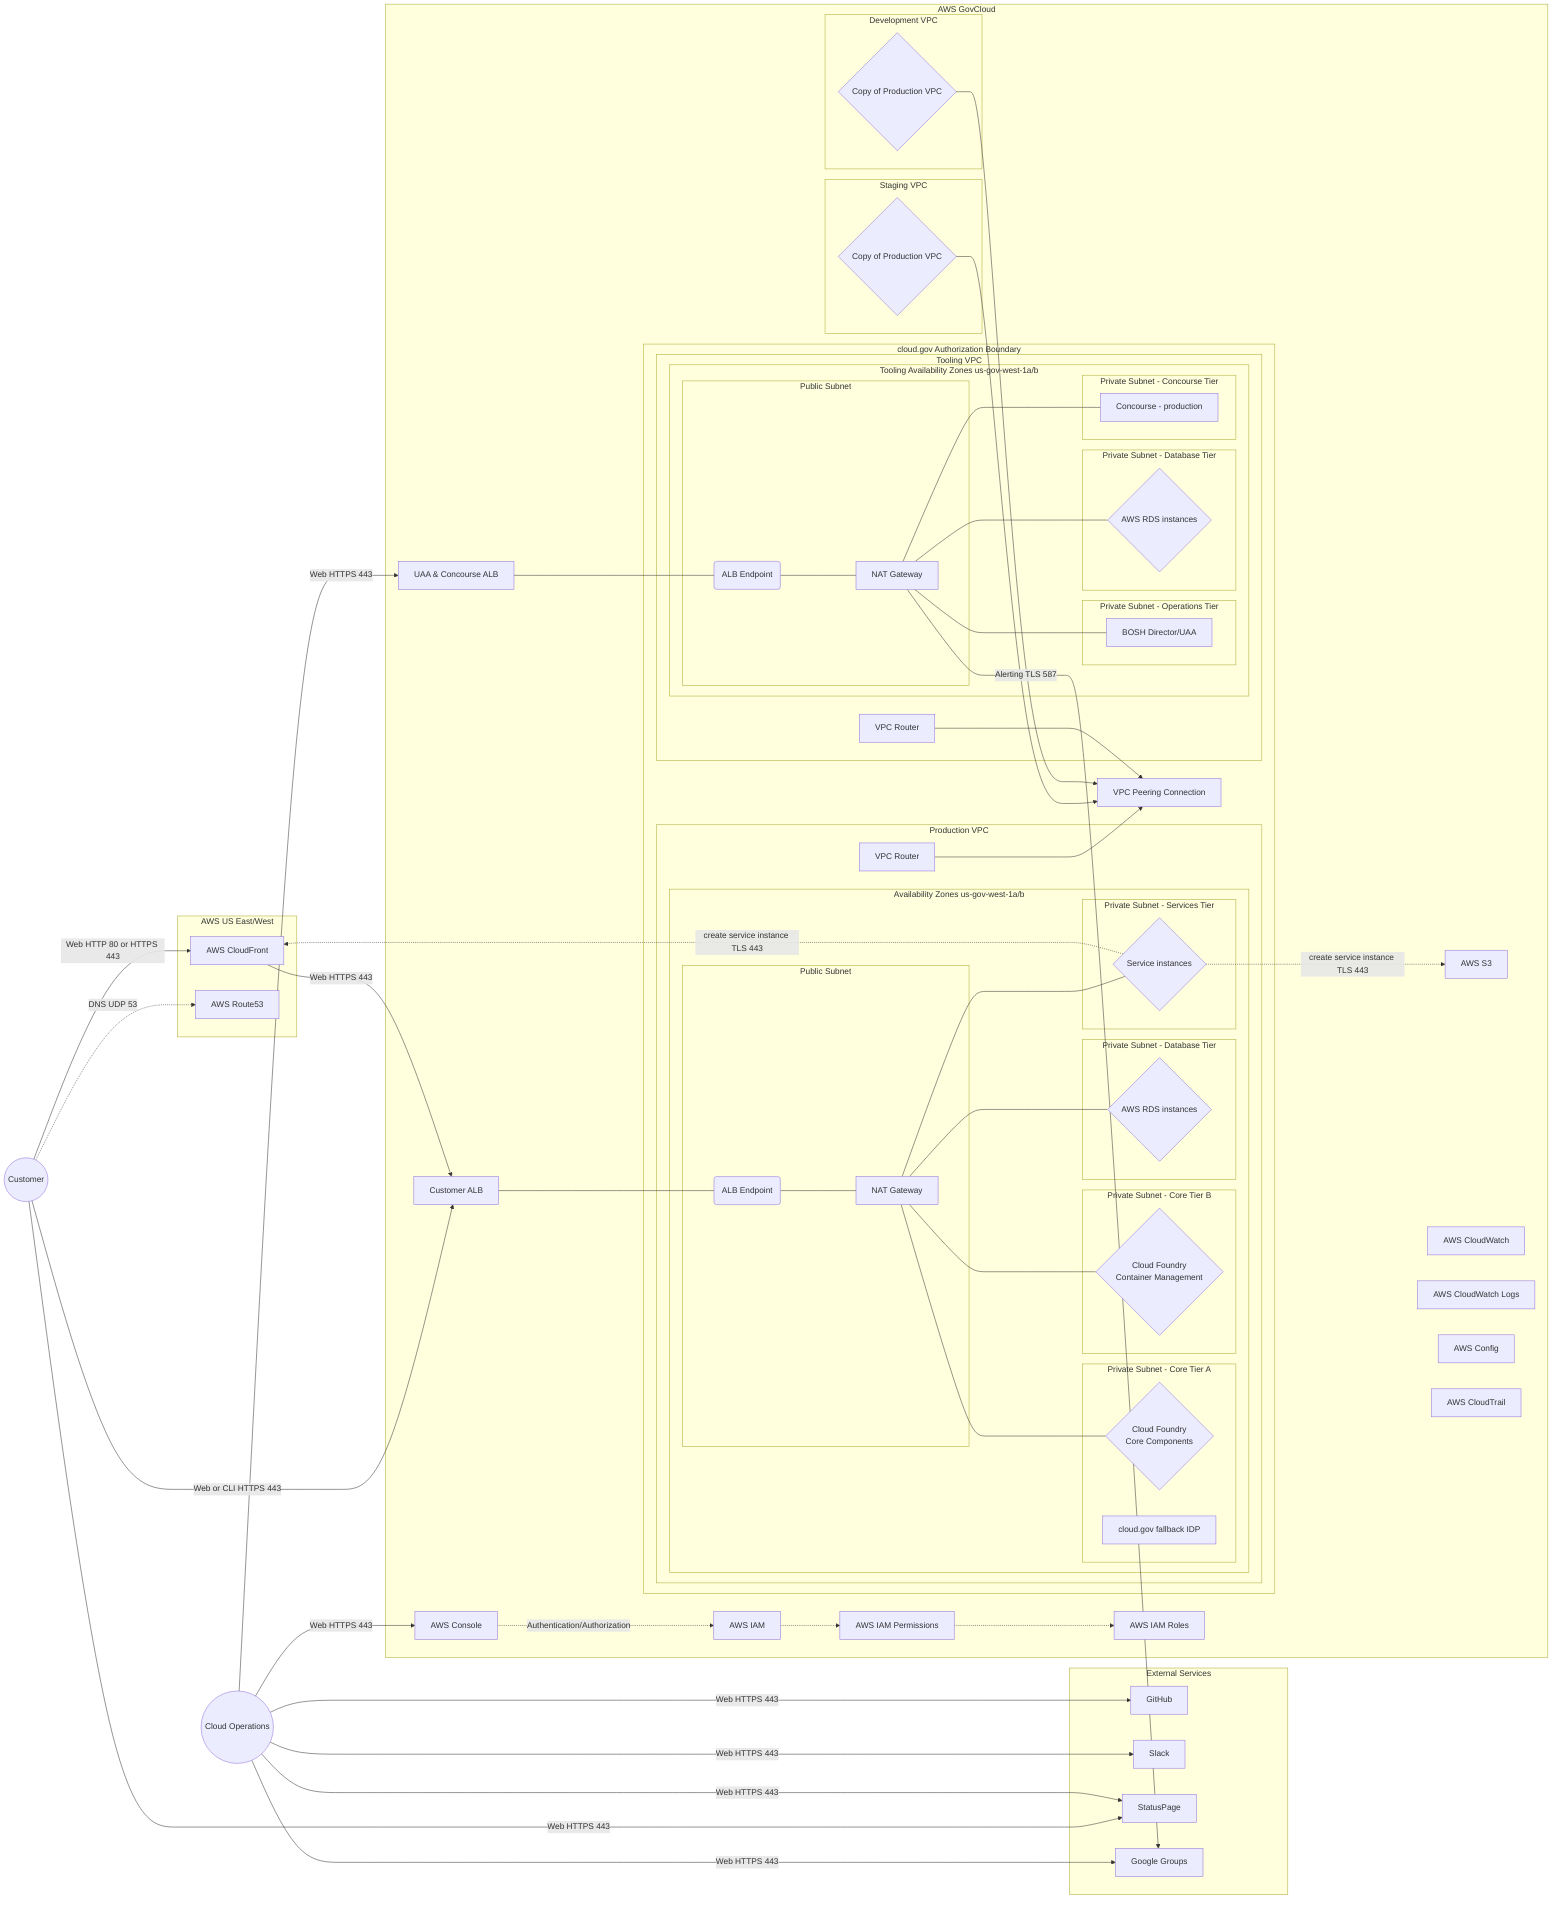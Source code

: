 %% title: 10-1 Network
%% description: Section 10 - System Environment - Figure 10-1 Network
graph LR
  subgraph External Services
    github["GitHub"]
    slack["Slack"]
    statuspage["StatusPage"]
    googlegroups["Google Groups"]
  end
  subgraph AWS US East/West
    cloudfront["AWS CloudFront"]
    route53["AWS Route53"]
  end
  subgraph AWS GovCloud
    apps-alb["Customer ALB"]
    ops-alb["UAA & Concourse ALB"]
    s3["AWS S3"]
    cloudwatch["AWS CloudWatch"]
    cloudwatch-logs["AWS CloudWatch Logs"]
    config["AWS Config"]
    cloudtrail["AWS CloudTrail"]
    iam["AWS IAM"]
    iam-perms["AWS IAM Permissions"]
    iam-roles["AWS IAM Roles"]
    aws-console["AWS Console"]
    subgraph Staging VPC
      vpc-staging{Copy of Production VPC}
    end
    subgraph Development VPC
      vpc-development{Copy of Production VPC}
    end
    subgraph cloud.gov Authorization Boundary
      subgraph Production VPC
        subgraph Availability Zones us-gov-west-1a/b
          subgraph Public Subnet
            prod-nat["NAT Gateway"]
            prod-alb-endpoint("ALB Endpoint")
          end
          subgraph Private Subnet - Core Tier A
            prod-cf{"Cloud Foundry<br>Core Components"}
            idp["cloud.gov fallback IDP"]
          end
          subgraph Private Subnet - Core Tier B
            prod-diego{"Cloud Foundry<br>Container Management"}
          end
          subgraph Private Subnet - Database Tier
            prod-rds{"AWS RDS instances"}
          end
          subgraph Private Subnet - Services Tier
            prod-services{"Service instances"}
          end
        end
        vpc-router-prod["VPC Router"]
      end
      vpc-peering["VPC Peering Connection"]
      subgraph Tooling VPC
        subgraph Tooling Availability Zones us-gov-west-1a/b
          subgraph Public Subnet
            tooling-nat["NAT Gateway"]
            tooling-alb-endpoint("ALB Endpoint")
          end
          subgraph Private Subnet - Operations Tier
            tooling-ops["BOSH Director/UAA"]
          end
          subgraph Private Subnet - Database Tier
            tooling-rds{"AWS RDS instances"}
          end
          subgraph Private Subnet - Concourse Tier
            tooling-concourse["Concourse - production"]
          end
        end
        vpc-router-tooling["VPC Router"]
      end
    end
  end
  customer(("Customer"))
  ops(("Cloud Operations"))

  customer-.DNS UDP 53.->route53
  customer--Web HTTP 80 or HTTPS 443-->cloudfront
  customer--Web or CLI HTTPS 443-->apps-alb
  customer--Web HTTPS 443-->statuspage

  cloudfront--Web HTTPS 443-->apps-alb
  prod-services-.create service instance TLS 443.->cloudfront
  prod-services-.create service instance TLS 443.->s3

  ops--Web HTTPS 443-->ops-alb
  ops--Web HTTPS 443-->github
  ops--Web HTTPS 443-->slack
  ops--Web HTTPS 443-->aws-console
  ops--Web HTTPS 443-->statuspage
  ops--Web HTTPS 443-->googlegroups

  tooling-nat--Alerting TLS 587-->googlegroups

  vpc-router-tooling-->vpc-peering
  vpc-router-prod-->vpc-peering
  vpc-staging-->vpc-peering
  vpc-development-->vpc-peering
  aws-console-."Authentication/Authorization".->iam
  iam-.->iam-perms
  iam-perms-.->iam-roles

  apps-alb---prod-alb-endpoint
  prod-alb-endpoint---prod-nat
  prod-nat---prod-cf
  prod-nat---prod-diego
  prod-nat---prod-rds
  prod-nat---prod-services

  ops-alb---tooling-alb-endpoint
  tooling-alb-endpoint---tooling-nat
  tooling-nat---tooling-ops
  tooling-nat---tooling-rds
  tooling-nat---tooling-concourse